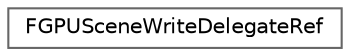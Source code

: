 digraph "Graphical Class Hierarchy"
{
 // INTERACTIVE_SVG=YES
 // LATEX_PDF_SIZE
  bgcolor="transparent";
  edge [fontname=Helvetica,fontsize=10,labelfontname=Helvetica,labelfontsize=10];
  node [fontname=Helvetica,fontsize=10,shape=box,height=0.2,width=0.4];
  rankdir="LR";
  Node0 [id="Node000000",label="FGPUSceneWriteDelegateRef",height=0.2,width=0.4,color="grey40", fillcolor="white", style="filled",URL="$da/d0a/classFGPUSceneWriteDelegateRef.html",tooltip="Abstract reference to a GPUSceneWriteDelegate, such that implementation details can be left to the re..."];
}
